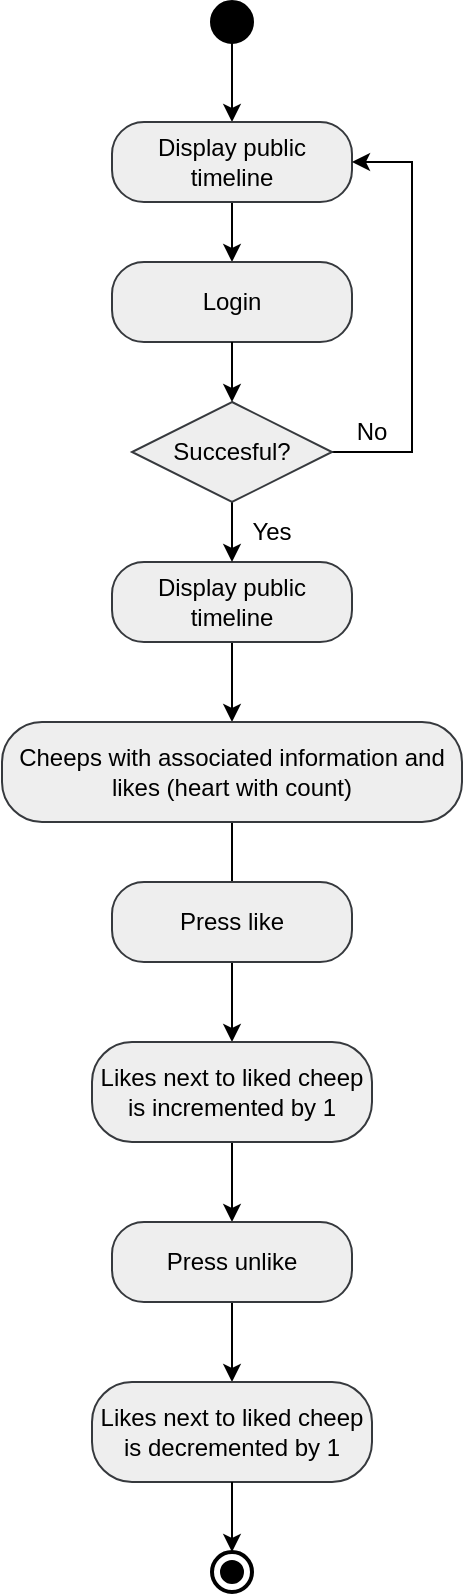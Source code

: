 <mxfile version="25.0.2">
  <diagram id="C5RBs43oDa-KdzZeNtuy" name="Page-1">
    <mxGraphModel dx="1026" dy="1912" grid="1" gridSize="10" guides="1" tooltips="1" connect="1" arrows="1" fold="1" page="1" pageScale="1" pageWidth="827" pageHeight="1169" math="0" shadow="0">
      <root>
        <mxCell id="WIyWlLk6GJQsqaUBKTNV-0" />
        <mxCell id="WIyWlLk6GJQsqaUBKTNV-1" parent="WIyWlLk6GJQsqaUBKTNV-0" />
        <mxCell id="xo1C5c3r9kVV5X-7MNbb-16" style="edgeStyle=orthogonalEdgeStyle;rounded=0;orthogonalLoop=1;jettySize=auto;html=1;entryX=0.5;entryY=0;entryDx=0;entryDy=0;" edge="1" parent="WIyWlLk6GJQsqaUBKTNV-1" source="xo1C5c3r9kVV5X-7MNbb-2" target="xo1C5c3r9kVV5X-7MNbb-15">
          <mxGeometry relative="1" as="geometry" />
        </mxCell>
        <mxCell id="xo1C5c3r9kVV5X-7MNbb-2" value="Display public timeline" style="rounded=1;whiteSpace=wrap;html=1;arcSize=40;fontSize=12;glass=0;strokeWidth=1;shadow=0;fillColor=#eeeeee;strokeColor=#36393d;" vertex="1" parent="WIyWlLk6GJQsqaUBKTNV-1">
          <mxGeometry x="340" y="80" width="120" height="40" as="geometry" />
        </mxCell>
        <mxCell id="xo1C5c3r9kVV5X-7MNbb-3" style="edgeStyle=orthogonalEdgeStyle;rounded=0;orthogonalLoop=1;jettySize=auto;html=1;" edge="1" parent="WIyWlLk6GJQsqaUBKTNV-1" source="xo1C5c3r9kVV5X-7MNbb-4" target="xo1C5c3r9kVV5X-7MNbb-6">
          <mxGeometry relative="1" as="geometry" />
        </mxCell>
        <mxCell id="xo1C5c3r9kVV5X-7MNbb-4" value="" style="strokeWidth=2;html=1;shape=mxgraph.flowchart.start_2;whiteSpace=wrap;fillColor=#000000;" vertex="1" parent="WIyWlLk6GJQsqaUBKTNV-1">
          <mxGeometry x="390" y="-200" width="20" height="20" as="geometry" />
        </mxCell>
        <mxCell id="xo1C5c3r9kVV5X-7MNbb-5" style="edgeStyle=orthogonalEdgeStyle;rounded=0;orthogonalLoop=1;jettySize=auto;html=1;" edge="1" parent="WIyWlLk6GJQsqaUBKTNV-1" source="xo1C5c3r9kVV5X-7MNbb-6" target="xo1C5c3r9kVV5X-7MNbb-7">
          <mxGeometry relative="1" as="geometry" />
        </mxCell>
        <mxCell id="xo1C5c3r9kVV5X-7MNbb-6" value="Display public timeline" style="rounded=1;whiteSpace=wrap;html=1;arcSize=40;fontSize=12;glass=0;strokeWidth=1;shadow=0;fillColor=#eeeeee;strokeColor=#36393d;" vertex="1" parent="WIyWlLk6GJQsqaUBKTNV-1">
          <mxGeometry x="340" y="-140" width="120" height="40" as="geometry" />
        </mxCell>
        <mxCell id="xo1C5c3r9kVV5X-7MNbb-7" value="Login" style="rounded=1;whiteSpace=wrap;html=1;arcSize=40;fontSize=12;glass=0;strokeWidth=1;shadow=0;fillColor=#eeeeee;strokeColor=#36393d;" vertex="1" parent="WIyWlLk6GJQsqaUBKTNV-1">
          <mxGeometry x="340" y="-70" width="120" height="40" as="geometry" />
        </mxCell>
        <mxCell id="xo1C5c3r9kVV5X-7MNbb-8" style="edgeStyle=orthogonalEdgeStyle;rounded=0;orthogonalLoop=1;jettySize=auto;html=1;entryX=0.5;entryY=0;entryDx=0;entryDy=0;" edge="1" parent="WIyWlLk6GJQsqaUBKTNV-1" source="xo1C5c3r9kVV5X-7MNbb-10" target="xo1C5c3r9kVV5X-7MNbb-2">
          <mxGeometry relative="1" as="geometry" />
        </mxCell>
        <mxCell id="xo1C5c3r9kVV5X-7MNbb-9" style="edgeStyle=orthogonalEdgeStyle;rounded=0;orthogonalLoop=1;jettySize=auto;html=1;exitX=1;exitY=0.5;exitDx=0;exitDy=0;exitPerimeter=0;entryX=1;entryY=0.5;entryDx=0;entryDy=0;" edge="1" parent="WIyWlLk6GJQsqaUBKTNV-1" source="xo1C5c3r9kVV5X-7MNbb-10" target="xo1C5c3r9kVV5X-7MNbb-6">
          <mxGeometry relative="1" as="geometry">
            <Array as="points">
              <mxPoint x="490" y="25" />
              <mxPoint x="490" y="-120" />
            </Array>
          </mxGeometry>
        </mxCell>
        <mxCell id="xo1C5c3r9kVV5X-7MNbb-10" value="Succesful?" style="strokeWidth=1;html=1;shape=mxgraph.flowchart.decision;whiteSpace=wrap;fillColor=#eeeeee;strokeColor=#36393d;" vertex="1" parent="WIyWlLk6GJQsqaUBKTNV-1">
          <mxGeometry x="350" width="100" height="50" as="geometry" />
        </mxCell>
        <mxCell id="xo1C5c3r9kVV5X-7MNbb-11" style="edgeStyle=orthogonalEdgeStyle;rounded=0;orthogonalLoop=1;jettySize=auto;html=1;entryX=0.5;entryY=0;entryDx=0;entryDy=0;entryPerimeter=0;" edge="1" parent="WIyWlLk6GJQsqaUBKTNV-1" source="xo1C5c3r9kVV5X-7MNbb-7" target="xo1C5c3r9kVV5X-7MNbb-10">
          <mxGeometry relative="1" as="geometry" />
        </mxCell>
        <mxCell id="xo1C5c3r9kVV5X-7MNbb-12" value="Yes" style="text;html=1;align=center;verticalAlign=middle;whiteSpace=wrap;rounded=0;" vertex="1" parent="WIyWlLk6GJQsqaUBKTNV-1">
          <mxGeometry x="390" y="50" width="60" height="30" as="geometry" />
        </mxCell>
        <mxCell id="xo1C5c3r9kVV5X-7MNbb-13" value="No" style="text;html=1;align=center;verticalAlign=middle;whiteSpace=wrap;rounded=0;" vertex="1" parent="WIyWlLk6GJQsqaUBKTNV-1">
          <mxGeometry x="440" width="60" height="30" as="geometry" />
        </mxCell>
        <mxCell id="xo1C5c3r9kVV5X-7MNbb-14" style="edgeStyle=orthogonalEdgeStyle;rounded=0;orthogonalLoop=1;jettySize=auto;html=1;entryX=0.5;entryY=0;entryDx=0;entryDy=0;" edge="1" parent="WIyWlLk6GJQsqaUBKTNV-1" source="xo1C5c3r9kVV5X-7MNbb-15">
          <mxGeometry relative="1" as="geometry">
            <mxPoint x="400" y="260" as="targetPoint" />
          </mxGeometry>
        </mxCell>
        <mxCell id="xo1C5c3r9kVV5X-7MNbb-15" value="Cheeps with associated information and likes (heart with count)" style="rounded=1;whiteSpace=wrap;html=1;arcSize=40;fontSize=12;glass=0;strokeWidth=1;shadow=0;fillColor=#eeeeee;strokeColor=#36393d;" vertex="1" parent="WIyWlLk6GJQsqaUBKTNV-1">
          <mxGeometry x="285" y="160" width="230" height="50" as="geometry" />
        </mxCell>
        <mxCell id="xo1C5c3r9kVV5X-7MNbb-20" style="edgeStyle=orthogonalEdgeStyle;rounded=0;orthogonalLoop=1;jettySize=auto;html=1;entryX=0.5;entryY=0;entryDx=0;entryDy=0;" edge="1" parent="WIyWlLk6GJQsqaUBKTNV-1" source="xo1C5c3r9kVV5X-7MNbb-17" target="xo1C5c3r9kVV5X-7MNbb-19">
          <mxGeometry relative="1" as="geometry" />
        </mxCell>
        <mxCell id="xo1C5c3r9kVV5X-7MNbb-17" value="Press like" style="rounded=1;whiteSpace=wrap;html=1;arcSize=40;fontSize=12;glass=0;strokeWidth=1;shadow=0;fillColor=#eeeeee;strokeColor=#36393d;" vertex="1" parent="WIyWlLk6GJQsqaUBKTNV-1">
          <mxGeometry x="340" y="240" width="120" height="40" as="geometry" />
        </mxCell>
        <mxCell id="xo1C5c3r9kVV5X-7MNbb-22" style="edgeStyle=orthogonalEdgeStyle;rounded=0;orthogonalLoop=1;jettySize=auto;html=1;" edge="1" parent="WIyWlLk6GJQsqaUBKTNV-1" source="xo1C5c3r9kVV5X-7MNbb-19" target="xo1C5c3r9kVV5X-7MNbb-21">
          <mxGeometry relative="1" as="geometry" />
        </mxCell>
        <mxCell id="xo1C5c3r9kVV5X-7MNbb-19" value="Likes next to liked cheep is incremented by 1" style="rounded=1;whiteSpace=wrap;html=1;arcSize=40;fontSize=12;glass=0;strokeWidth=1;shadow=0;fillColor=#eeeeee;strokeColor=#36393d;" vertex="1" parent="WIyWlLk6GJQsqaUBKTNV-1">
          <mxGeometry x="330" y="320" width="140" height="50" as="geometry" />
        </mxCell>
        <mxCell id="xo1C5c3r9kVV5X-7MNbb-24" style="edgeStyle=orthogonalEdgeStyle;rounded=0;orthogonalLoop=1;jettySize=auto;html=1;" edge="1" parent="WIyWlLk6GJQsqaUBKTNV-1" source="xo1C5c3r9kVV5X-7MNbb-21" target="xo1C5c3r9kVV5X-7MNbb-23">
          <mxGeometry relative="1" as="geometry" />
        </mxCell>
        <mxCell id="xo1C5c3r9kVV5X-7MNbb-21" value="Press unlike" style="rounded=1;whiteSpace=wrap;html=1;arcSize=40;fontSize=12;glass=0;strokeWidth=1;shadow=0;fillColor=#eeeeee;strokeColor=#36393d;" vertex="1" parent="WIyWlLk6GJQsqaUBKTNV-1">
          <mxGeometry x="340" y="410" width="120" height="40" as="geometry" />
        </mxCell>
        <mxCell id="xo1C5c3r9kVV5X-7MNbb-23" value="Likes next to liked cheep is decremented by 1" style="rounded=1;whiteSpace=wrap;html=1;arcSize=40;fontSize=12;glass=0;strokeWidth=1;shadow=0;fillColor=#eeeeee;strokeColor=#36393d;" vertex="1" parent="WIyWlLk6GJQsqaUBKTNV-1">
          <mxGeometry x="330" y="490" width="140" height="50" as="geometry" />
        </mxCell>
        <mxCell id="xo1C5c3r9kVV5X-7MNbb-25" value="" style="strokeWidth=2;html=1;shape=mxgraph.flowchart.start_2;whiteSpace=wrap;fillColor=#FFFFFF;" vertex="1" parent="WIyWlLk6GJQsqaUBKTNV-1">
          <mxGeometry x="390" y="575" width="20" height="20" as="geometry" />
        </mxCell>
        <mxCell id="xo1C5c3r9kVV5X-7MNbb-26" value="" style="strokeWidth=2;html=1;shape=mxgraph.flowchart.start_2;whiteSpace=wrap;fillColor=#000000;" vertex="1" parent="WIyWlLk6GJQsqaUBKTNV-1">
          <mxGeometry x="395" y="580" width="10" height="10" as="geometry" />
        </mxCell>
        <mxCell id="xo1C5c3r9kVV5X-7MNbb-28" style="edgeStyle=orthogonalEdgeStyle;rounded=0;orthogonalLoop=1;jettySize=auto;html=1;entryX=0.5;entryY=0;entryDx=0;entryDy=0;entryPerimeter=0;" edge="1" parent="WIyWlLk6GJQsqaUBKTNV-1" source="xo1C5c3r9kVV5X-7MNbb-23" target="xo1C5c3r9kVV5X-7MNbb-25">
          <mxGeometry relative="1" as="geometry" />
        </mxCell>
      </root>
    </mxGraphModel>
  </diagram>
</mxfile>
